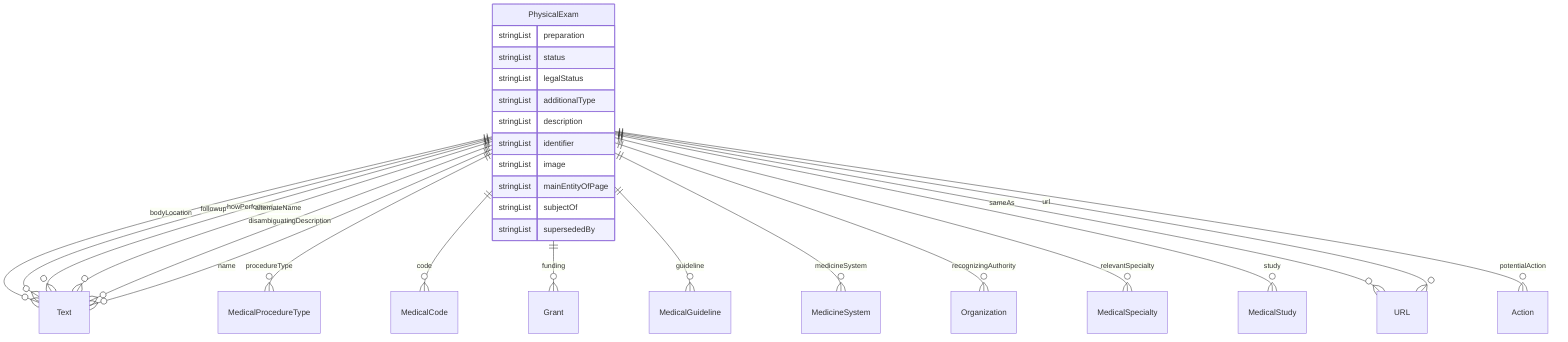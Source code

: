 erDiagram
PhysicalExam {
    stringList preparation  
    stringList status  
    stringList legalStatus  
    stringList additionalType  
    stringList description  
    stringList identifier  
    stringList image  
    stringList mainEntityOfPage  
    stringList subjectOf  
    stringList supersededBy  
}

PhysicalExam ||--}o Text : "bodyLocation"
PhysicalExam ||--}o Text : "followup"
PhysicalExam ||--}o Text : "howPerformed"
PhysicalExam ||--}o MedicalProcedureType : "procedureType"
PhysicalExam ||--}o MedicalCode : "code"
PhysicalExam ||--}o Grant : "funding"
PhysicalExam ||--}o MedicalGuideline : "guideline"
PhysicalExam ||--}o MedicineSystem : "medicineSystem"
PhysicalExam ||--}o Organization : "recognizingAuthority"
PhysicalExam ||--}o MedicalSpecialty : "relevantSpecialty"
PhysicalExam ||--}o MedicalStudy : "study"
PhysicalExam ||--}o Text : "alternateName"
PhysicalExam ||--}o Text : "disambiguatingDescription"
PhysicalExam ||--}o Text : "name"
PhysicalExam ||--}o URL : "sameAs"
PhysicalExam ||--}o Action : "potentialAction"
PhysicalExam ||--}o URL : "url"